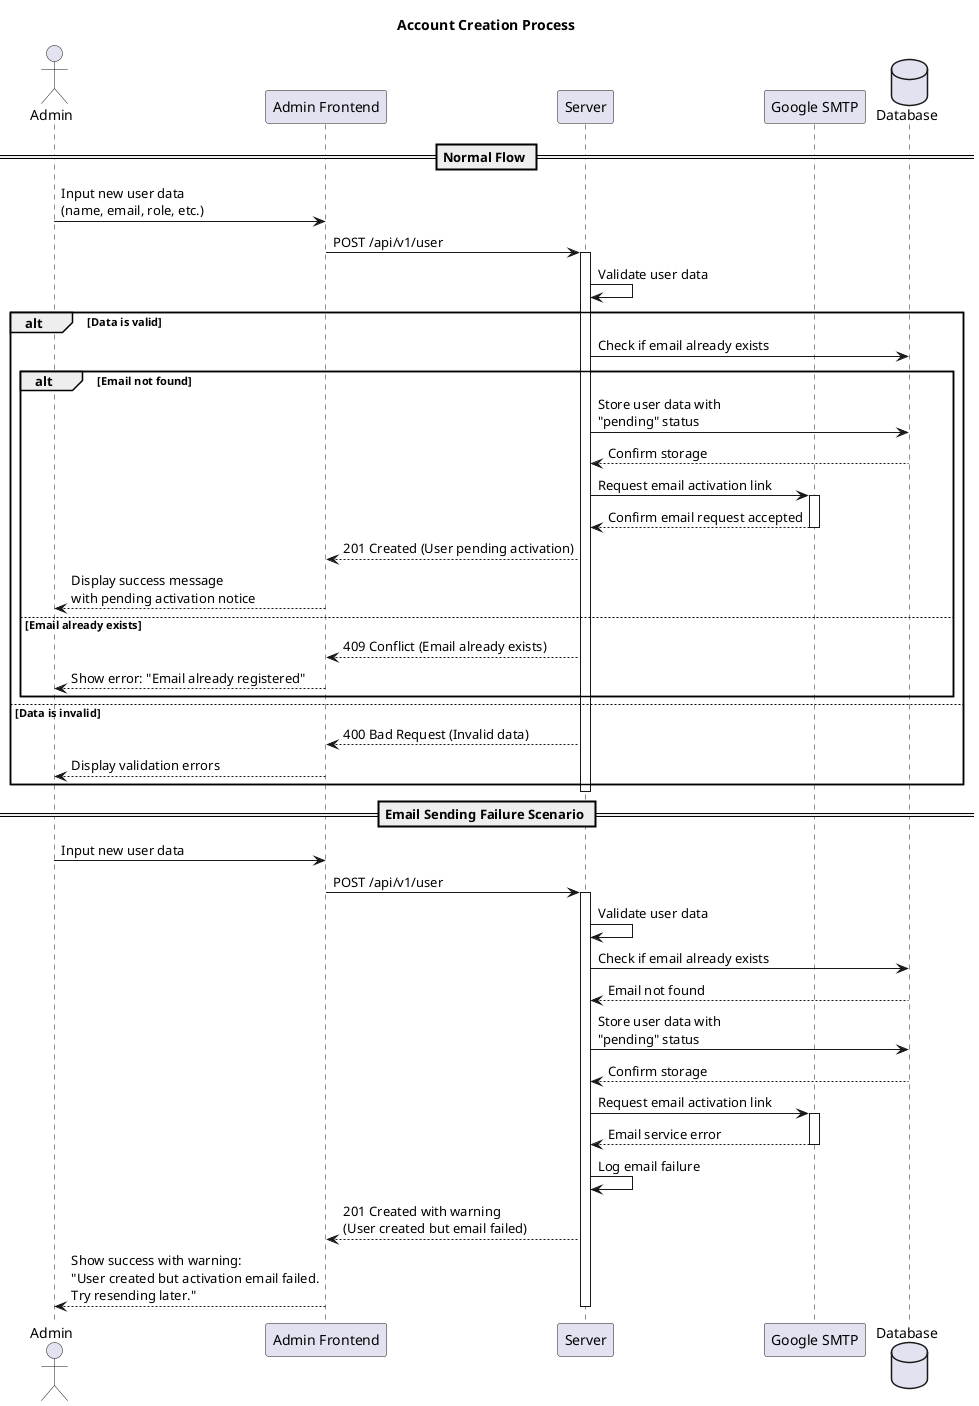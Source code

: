 @startuml account_creation_sequence

actor Admin
participant "Admin Frontend" as Frontend
participant "Server" as Server
participant "Google SMTP" as SMTP
database "Database" as DB

title Account Creation Process

== Normal Flow ==
Admin -> Frontend: Input new user data\n(name, email, role, etc.)
Frontend -> Server: POST /api/v1/user
activate Server

Server -> Server: Validate user data
alt Data is valid
    Server -> DB: Check if email already exists
    
    alt Email not found
        Server -> DB: Store user data with\n"pending" status
        DB --> Server: Confirm storage
        Server -> SMTP: Request email activation link
        activate SMTP
        SMTP --> Server: Confirm email request accepted
        deactivate SMTP
        Server --> Frontend: 201 Created (User pending activation)
        Frontend --> Admin: Display success message\nwith pending activation notice
    else Email already exists
        Server --> Frontend: 409 Conflict (Email already exists)
        Frontend --> Admin: Show error: "Email already registered"
    end
else Data is invalid
    Server --> Frontend: 400 Bad Request (Invalid data)
    Frontend --> Admin: Display validation errors
end

deactivate Server

== Email Sending Failure Scenario ==
Admin -> Frontend: Input new user data
Frontend -> Server: POST /api/v1/user
activate Server
Server -> Server: Validate user data
Server -> DB: Check if email already exists
DB --> Server: Email not found
Server -> DB: Store user data with\n"pending" status
DB --> Server: Confirm storage
Server -> SMTP: Request email activation link
activate SMTP
SMTP --> Server: Email service error
deactivate SMTP
Server -> Server: Log email failure
Server --> Frontend: 201 Created with warning\n(User created but email failed)
Frontend --> Admin: Show success with warning:\n"User created but activation email failed.\nTry resending later."
deactivate Server

@enduml